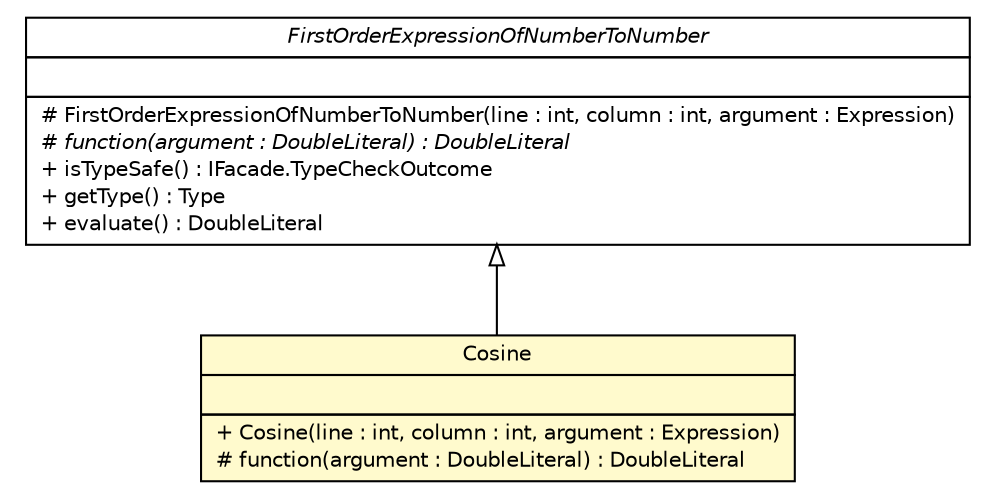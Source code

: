 #!/usr/local/bin/dot
#
# Class diagram 
# Generated by UMLGraph version R5_6 (http://www.umlgraph.org/)
#

digraph G {
	edge [fontname="Helvetica",fontsize=10,labelfontname="Helvetica",labelfontsize=10];
	node [fontname="Helvetica",fontsize=10,shape=plaintext];
	nodesep=0.25;
	ranksep=0.5;
	// model.programs.parsing.language.expression.first_order.Cosine
	c7264 [label=<<table title="model.programs.parsing.language.expression.first_order.Cosine" border="0" cellborder="1" cellspacing="0" cellpadding="2" port="p" bgcolor="lemonChiffon" href="./Cosine.html">
		<tr><td><table border="0" cellspacing="0" cellpadding="1">
<tr><td align="center" balign="center"> Cosine </td></tr>
		</table></td></tr>
		<tr><td><table border="0" cellspacing="0" cellpadding="1">
<tr><td align="left" balign="left">  </td></tr>
		</table></td></tr>
		<tr><td><table border="0" cellspacing="0" cellpadding="1">
<tr><td align="left" balign="left"> + Cosine(line : int, column : int, argument : Expression) </td></tr>
<tr><td align="left" balign="left"> # function(argument : DoubleLiteral) : DoubleLiteral </td></tr>
		</table></td></tr>
		</table>>, URL="./Cosine.html", fontname="Helvetica", fontcolor="black", fontsize=10.0];
	// model.programs.parsing.language.expression.first_order.FirstOrderExpressionOfNumberToNumber
	c7267 [label=<<table title="model.programs.parsing.language.expression.first_order.FirstOrderExpressionOfNumberToNumber" border="0" cellborder="1" cellspacing="0" cellpadding="2" port="p" href="./FirstOrderExpressionOfNumberToNumber.html">
		<tr><td><table border="0" cellspacing="0" cellpadding="1">
<tr><td align="center" balign="center"><font face="Helvetica-Oblique"> FirstOrderExpressionOfNumberToNumber </font></td></tr>
		</table></td></tr>
		<tr><td><table border="0" cellspacing="0" cellpadding="1">
<tr><td align="left" balign="left">  </td></tr>
		</table></td></tr>
		<tr><td><table border="0" cellspacing="0" cellpadding="1">
<tr><td align="left" balign="left"> # FirstOrderExpressionOfNumberToNumber(line : int, column : int, argument : Expression) </td></tr>
<tr><td align="left" balign="left"><font face="Helvetica-Oblique" point-size="10.0"> # function(argument : DoubleLiteral) : DoubleLiteral </font></td></tr>
<tr><td align="left" balign="left"> + isTypeSafe() : IFacade.TypeCheckOutcome </td></tr>
<tr><td align="left" balign="left"> + getType() : Type </td></tr>
<tr><td align="left" balign="left"> + evaluate() : DoubleLiteral </td></tr>
		</table></td></tr>
		</table>>, URL="./FirstOrderExpressionOfNumberToNumber.html", fontname="Helvetica", fontcolor="black", fontsize=10.0];
	//model.programs.parsing.language.expression.first_order.Cosine extends model.programs.parsing.language.expression.first_order.FirstOrderExpressionOfNumberToNumber
	c7267:p -> c7264:p [dir=back,arrowtail=empty];
}

